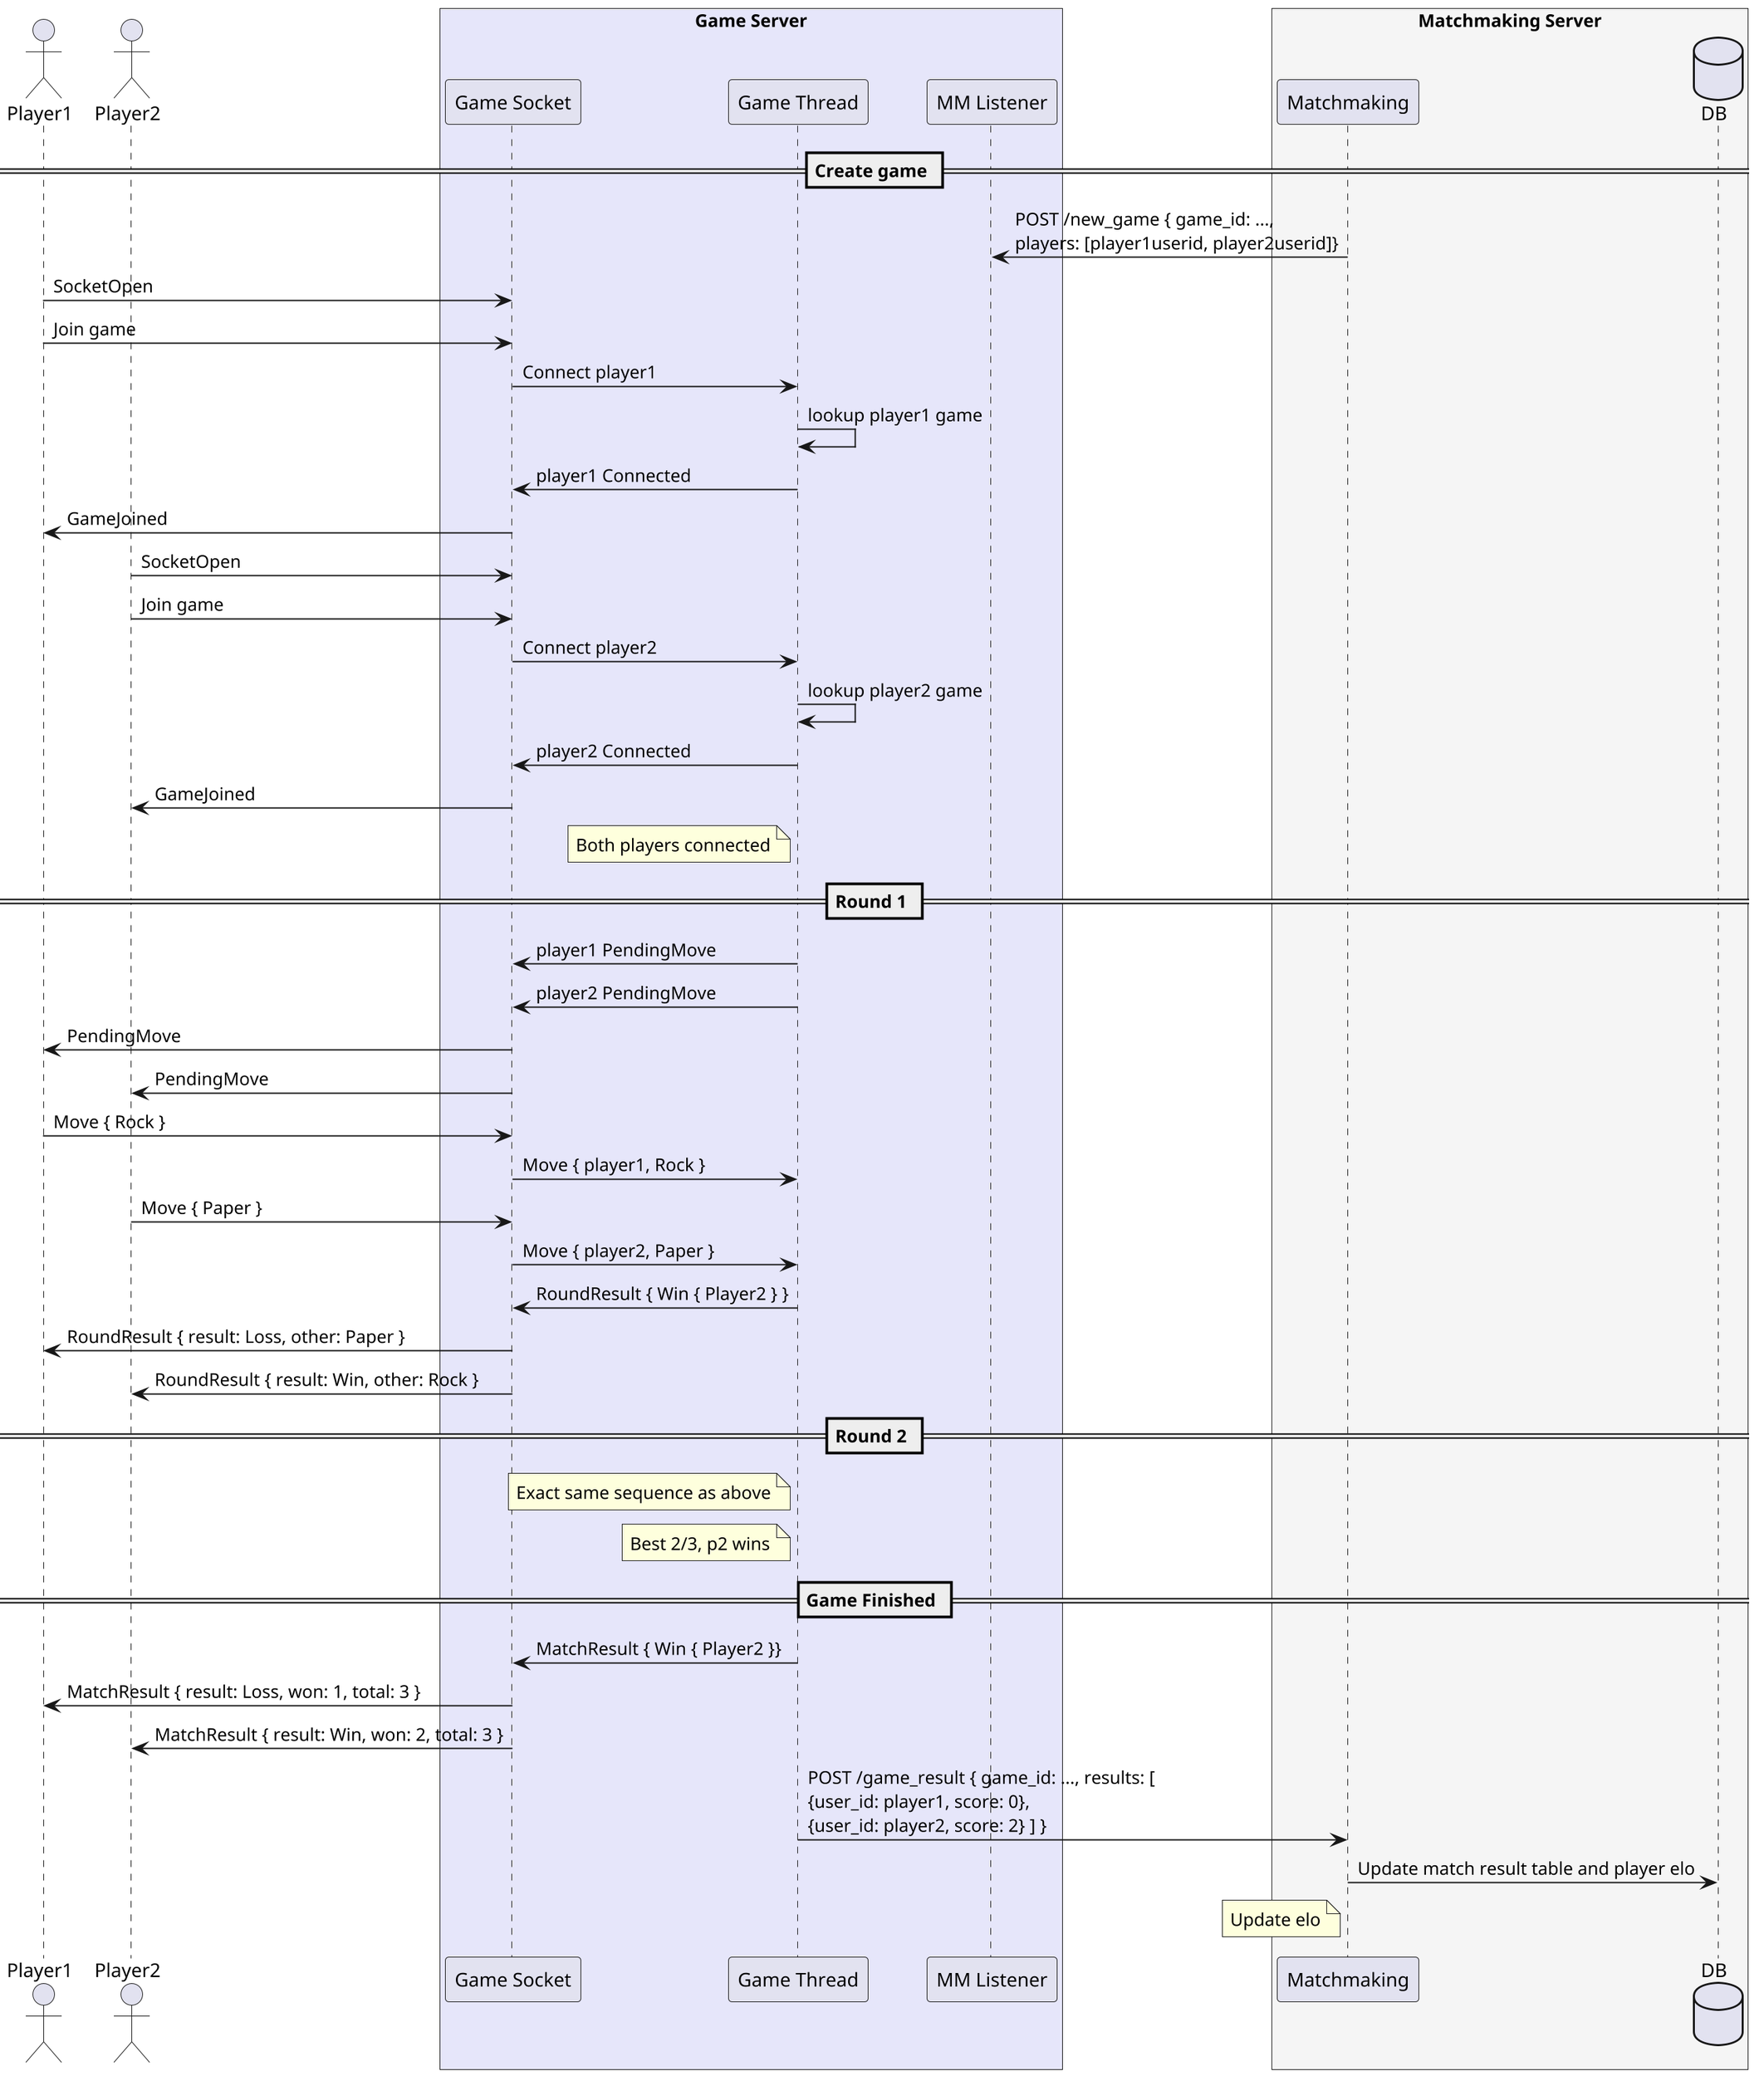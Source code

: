 @startuml
scale 2
actor "Player1" as p1
actor "Player2" as p2
box "Game Server" #Lavender
    participant "Game Socket" as socket
    participant "Game Thread" as thread
    participant "MM Listener" as mm_listener
end box
box "Matchmaking Server" #WhiteSmoke
    participant "Matchmaking" as mm
    database "DB" as db
end box


== Create game ==
mm_listener <- mm : POST /new_game { game_id: ..., \nplayers: [player1userid, player2userid]}
p1 -> socket : SocketOpen
p1 -> socket : Join game
socket -> thread : Connect player1
thread -> thread : lookup player1 game
socket <- thread : player1 Connected
p1 <- socket : GameJoined

p2 -> socket : SocketOpen
p2 -> socket : Join game
socket -> thread : Connect player2
thread -> thread : lookup player2 game
socket <- thread : player2 Connected
p2 <- socket : GameJoined
note left thread : Both players connected

== Round 1 ==
socket <- thread : player1 PendingMove
socket <- thread : player2 PendingMove
p1 <- socket : PendingMove
p2 <- socket : PendingMove
p1 -> socket : Move { Rock }
socket -> thread : Move { player1, Rock }
p2 -> socket : Move { Paper }
socket -> thread : Move { player2, Paper }
socket <- thread : RoundResult { Win { Player2 } }
p1 <- socket : RoundResult { result: Loss, other: Paper }
p2 <- socket : RoundResult { result: Win, other: Rock }

== Round 2 ==
note left thread : Exact same sequence as above
note left thread : Best 2/3, p2 wins

== Game Finished ==
socket <- thread : MatchResult { Win { Player2 }}
p1 <- socket : MatchResult { result: Loss, won: 1, total: 3 }
p2 <- socket : MatchResult { result: Win, won: 2, total: 3 }
thread -> mm : POST /game_result { game_id: ..., results: [ \n{user_id: player1, score: 0}, \n{user_id: player2, score: 2} ] }
mm -> db : Update match result table and player elo
note left mm : Update elo




@enduml

